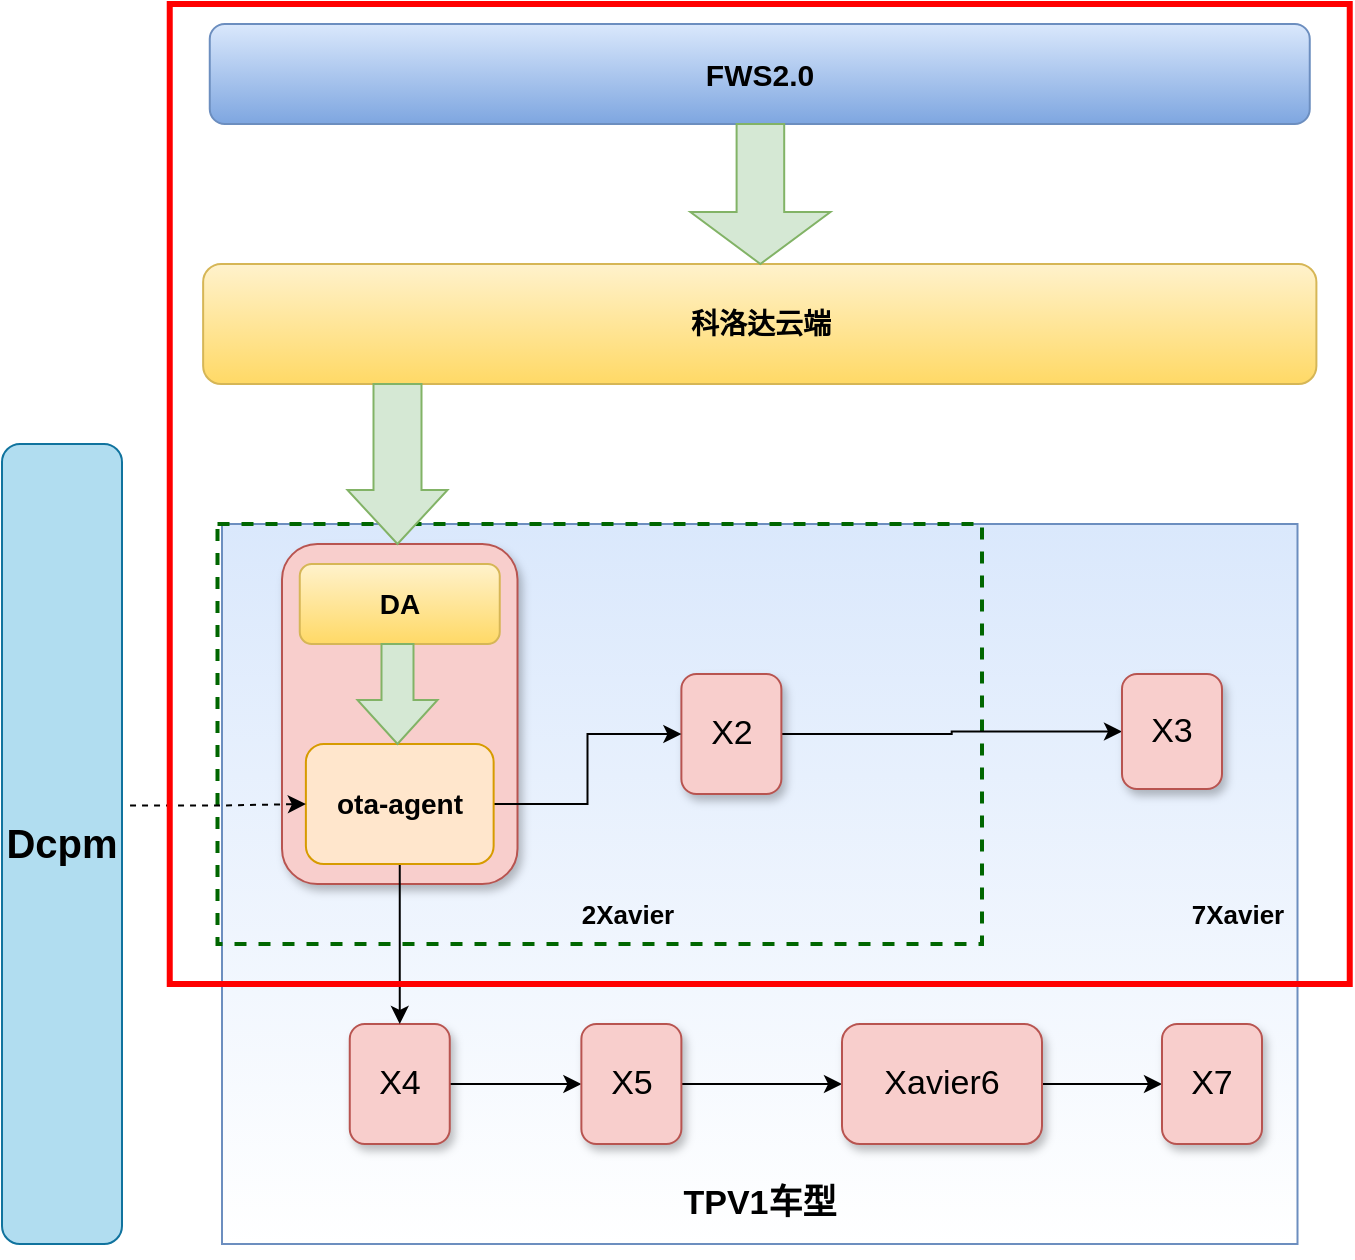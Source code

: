 <mxfile version="15.7.0" type="github"><diagram id="KjNTuxDbVB6_lZQj_ttn" name="第 1 页"><mxGraphModel dx="1355" dy="685" grid="1" gridSize="10" guides="1" tooltips="1" connect="1" arrows="1" fold="1" page="1" pageScale="1" pageWidth="850" pageHeight="1100" math="0" shadow="0"><root><mxCell id="0"/><mxCell id="1" parent="0"/><mxCell id="CU4MT9hoYCYeOgULpqAD-1" value="" style="rounded=0;whiteSpace=wrap;html=1;fillColor=#dae8fc;labelPosition=right;verticalLabelPosition=top;align=left;verticalAlign=bottom;strokeColor=#6c8ebf;gradientColor=#ffffff;gradientDirection=south;" vertex="1" parent="1"><mxGeometry x="150" y="440" width="537.75" height="360" as="geometry"/></mxCell><mxCell id="CU4MT9hoYCYeOgULpqAD-2" value="" style="rounded=0;whiteSpace=wrap;html=1;labelBorderColor=none;dashed=1;fillColor=none;strokeWidth=2;strokeColor=#006600;" vertex="1" parent="1"><mxGeometry x="147.75" y="440" width="382.25" height="210" as="geometry"/></mxCell><mxCell id="CU4MT9hoYCYeOgULpqAD-3" value="&lt;span style=&quot;font-size: 20px&quot;&gt;&lt;b&gt;Dcpm&lt;/b&gt;&lt;/span&gt;" style="rounded=1;whiteSpace=wrap;html=1;shadow=0;fontSize=17;fillColor=#b1ddf0;gradientDirection=south;align=center;verticalAlign=middle;direction=north;strokeColor=#10739e;" vertex="1" parent="1"><mxGeometry x="40" y="400" width="60" height="400" as="geometry"/></mxCell><mxCell id="CU4MT9hoYCYeOgULpqAD-4" value="&lt;font size=&quot;1&quot;&gt;&lt;b style=&quot;font-size: 17px&quot;&gt;TPV1车型&lt;/b&gt;&lt;/font&gt;" style="text;html=1;strokeColor=none;fillColor=none;align=center;verticalAlign=middle;whiteSpace=wrap;rounded=0;shadow=1;" vertex="1" parent="1"><mxGeometry x="338.87" y="760" width="160" height="40" as="geometry"/></mxCell><mxCell id="CU4MT9hoYCYeOgULpqAD-7" value="" style="rounded=1;whiteSpace=wrap;html=1;shadow=1;fontSize=17;fillColor=#f8cecc;gradientDirection=south;align=center;verticalAlign=middle;strokeColor=#b85450;glass=0;sketch=0;" vertex="1" parent="1"><mxGeometry x="180" y="450" width="117.75" height="170" as="geometry"/></mxCell><mxCell id="CU4MT9hoYCYeOgULpqAD-8" style="edgeStyle=orthogonalEdgeStyle;rounded=0;orthogonalLoop=1;jettySize=auto;html=1;fontSize=13;" edge="1" parent="1" source="CU4MT9hoYCYeOgULpqAD-9" target="CU4MT9hoYCYeOgULpqAD-11"><mxGeometry relative="1" as="geometry"/></mxCell><mxCell id="CU4MT9hoYCYeOgULpqAD-9" value="X4" style="rounded=1;whiteSpace=wrap;html=1;shadow=1;fontSize=17;fillColor=#f8cecc;gradientDirection=south;align=center;verticalAlign=middle;strokeColor=#b85450;glass=0;sketch=0;" vertex="1" parent="1"><mxGeometry x="213.88" y="690" width="50" height="60" as="geometry"/></mxCell><mxCell id="CU4MT9hoYCYeOgULpqAD-10" style="edgeStyle=orthogonalEdgeStyle;rounded=0;orthogonalLoop=1;jettySize=auto;html=1;fontSize=13;" edge="1" parent="1" source="CU4MT9hoYCYeOgULpqAD-11" target="CU4MT9hoYCYeOgULpqAD-16"><mxGeometry relative="1" as="geometry"/></mxCell><mxCell id="CU4MT9hoYCYeOgULpqAD-11" value="X5" style="rounded=1;whiteSpace=wrap;html=1;shadow=1;fontSize=17;fillColor=#f8cecc;gradientDirection=south;align=center;verticalAlign=middle;strokeColor=#b85450;glass=0;sketch=0;" vertex="1" parent="1"><mxGeometry x="329.69" y="690" width="50" height="60" as="geometry"/></mxCell><mxCell id="CU4MT9hoYCYeOgULpqAD-12" style="edgeStyle=orthogonalEdgeStyle;rounded=0;orthogonalLoop=1;jettySize=auto;html=1;fontSize=13;" edge="1" parent="1" source="CU4MT9hoYCYeOgULpqAD-13" target="CU4MT9hoYCYeOgULpqAD-14"><mxGeometry relative="1" as="geometry"/></mxCell><mxCell id="CU4MT9hoYCYeOgULpqAD-13" value="X2" style="rounded=1;whiteSpace=wrap;html=1;shadow=1;fontSize=17;fillColor=#f8cecc;gradientDirection=south;align=center;verticalAlign=middle;strokeColor=#b85450;glass=0;sketch=0;" vertex="1" parent="1"><mxGeometry x="379.69" y="515" width="50" height="60" as="geometry"/></mxCell><mxCell id="CU4MT9hoYCYeOgULpqAD-14" value="X3" style="rounded=1;whiteSpace=wrap;html=1;shadow=1;fontSize=17;fillColor=#f8cecc;gradientDirection=south;align=center;verticalAlign=middle;strokeColor=#b85450;glass=0;sketch=0;" vertex="1" parent="1"><mxGeometry x="600" y="515" width="50" height="57.5" as="geometry"/></mxCell><mxCell id="CU4MT9hoYCYeOgULpqAD-15" style="edgeStyle=orthogonalEdgeStyle;rounded=0;orthogonalLoop=1;jettySize=auto;html=1;fontSize=13;" edge="1" parent="1" source="CU4MT9hoYCYeOgULpqAD-16" target="CU4MT9hoYCYeOgULpqAD-17"><mxGeometry relative="1" as="geometry"/></mxCell><mxCell id="CU4MT9hoYCYeOgULpqAD-16" value="Xavier6" style="rounded=1;whiteSpace=wrap;html=1;shadow=1;fontSize=17;fillColor=#f8cecc;gradientDirection=south;align=center;verticalAlign=middle;strokeColor=#b85450;glass=0;sketch=0;" vertex="1" parent="1"><mxGeometry x="460" y="690" width="100" height="60" as="geometry"/></mxCell><mxCell id="CU4MT9hoYCYeOgULpqAD-17" value="X7" style="rounded=1;whiteSpace=wrap;html=1;shadow=1;fontSize=17;fillColor=#f8cecc;gradientDirection=south;align=center;verticalAlign=middle;strokeColor=#b85450;glass=0;sketch=0;" vertex="1" parent="1"><mxGeometry x="620" y="690" width="50" height="60" as="geometry"/></mxCell><mxCell id="CU4MT9hoYCYeOgULpqAD-18" value="2Xavier" style="text;html=1;strokeColor=none;fillColor=none;align=center;verticalAlign=middle;whiteSpace=wrap;rounded=0;dashed=1;labelBorderColor=none;fontStyle=1;fontSize=13;" vertex="1" parent="1"><mxGeometry x="322.75" y="620" width="60" height="30" as="geometry"/></mxCell><mxCell id="CU4MT9hoYCYeOgULpqAD-19" value="7Xavier" style="text;html=1;strokeColor=none;fillColor=none;align=center;verticalAlign=middle;whiteSpace=wrap;rounded=0;dashed=1;labelBorderColor=none;fontStyle=1;fontSize=13;" vertex="1" parent="1"><mxGeometry x="627.75" y="620" width="60" height="30" as="geometry"/></mxCell><mxCell id="CU4MT9hoYCYeOgULpqAD-21" value="&lt;b&gt;&lt;font style=&quot;font-size: 14px&quot;&gt;科洛达云端&lt;/font&gt;&lt;/b&gt;" style="rounded=1;whiteSpace=wrap;html=1;fillColor=#fff2cc;strokeColor=#d6b656;gradientColor=#ffd966;" vertex="1" parent="1"><mxGeometry x="140.57" y="310" width="556.63" height="60" as="geometry"/></mxCell><mxCell id="CU4MT9hoYCYeOgULpqAD-22" value="&lt;b&gt;&lt;font style=&quot;font-size: 14px&quot;&gt;DA&lt;/font&gt;&lt;/b&gt;" style="rounded=1;whiteSpace=wrap;html=1;fillColor=#fff2cc;gradientColor=#ffd966;strokeColor=#d6b656;" vertex="1" parent="1"><mxGeometry x="188.88" y="460" width="100" height="40" as="geometry"/></mxCell><mxCell id="CU4MT9hoYCYeOgULpqAD-23" value="" style="html=1;shadow=0;dashed=0;align=center;verticalAlign=middle;shape=mxgraph.arrows2.arrow;dy=0.52;dx=27;direction=south;notch=0;fontSize=17;fillColor=#d5e8d4;gradientDirection=south;strokeColor=#82b366;" vertex="1" parent="1"><mxGeometry x="212.75" y="370" width="50" height="80" as="geometry"/></mxCell><mxCell id="CU4MT9hoYCYeOgULpqAD-24" value="&lt;b&gt;&lt;font style=&quot;font-size: 15px&quot;&gt;FWS2.0&lt;/font&gt;&lt;/b&gt;" style="rounded=1;whiteSpace=wrap;html=1;fontSize=14;fillColor=#dae8fc;gradientColor=#7ea6e0;strokeColor=#6c8ebf;" vertex="1" parent="1"><mxGeometry x="143.88" y="190" width="550" height="50" as="geometry"/></mxCell><mxCell id="CU4MT9hoYCYeOgULpqAD-25" value="" style="html=1;shadow=0;dashed=0;align=center;verticalAlign=middle;shape=mxgraph.arrows2.arrow;dy=0.66;dx=26;direction=south;notch=0;fontSize=15;fillColor=#d5e8d4;strokeColor=#82b366;" vertex="1" parent="1"><mxGeometry x="384.2" y="240" width="70" height="70" as="geometry"/></mxCell><mxCell id="CU4MT9hoYCYeOgULpqAD-30" style="edgeStyle=orthogonalEdgeStyle;rounded=0;orthogonalLoop=1;jettySize=auto;html=1;exitX=0.5;exitY=1;exitDx=0;exitDy=0;fontSize=14;" edge="1" parent="1" source="CU4MT9hoYCYeOgULpqAD-28" target="CU4MT9hoYCYeOgULpqAD-9"><mxGeometry relative="1" as="geometry"/></mxCell><mxCell id="CU4MT9hoYCYeOgULpqAD-31" style="edgeStyle=orthogonalEdgeStyle;rounded=0;orthogonalLoop=1;jettySize=auto;html=1;exitX=1;exitY=0.5;exitDx=0;exitDy=0;fontSize=14;" edge="1" parent="1" source="CU4MT9hoYCYeOgULpqAD-28" target="CU4MT9hoYCYeOgULpqAD-13"><mxGeometry relative="1" as="geometry"/></mxCell><mxCell id="CU4MT9hoYCYeOgULpqAD-28" value="&lt;b&gt;&lt;font style=&quot;font-size: 14px&quot;&gt;ota-agent&lt;/font&gt;&lt;/b&gt;" style="rounded=1;whiteSpace=wrap;html=1;fillColor=#ffe6cc;strokeColor=#d79b00;" vertex="1" parent="1"><mxGeometry x="191.94" y="550" width="93.88" height="60" as="geometry"/></mxCell><mxCell id="CU4MT9hoYCYeOgULpqAD-32" value="" style="html=1;shadow=0;dashed=0;align=center;verticalAlign=middle;shape=mxgraph.arrows2.arrow;dy=0.6;dx=22;direction=south;notch=0;fontSize=14;fillColor=#d5e8d4;strokeColor=#82b366;" vertex="1" parent="1"><mxGeometry x="217.75" y="500" width="40" height="50" as="geometry"/></mxCell><mxCell id="CU4MT9hoYCYeOgULpqAD-35" style="edgeStyle=orthogonalEdgeStyle;rounded=0;orthogonalLoop=1;jettySize=auto;html=1;dashed=1;fontSize=14;exitX=0.548;exitY=1.067;exitDx=0;exitDy=0;exitPerimeter=0;" edge="1" parent="1" source="CU4MT9hoYCYeOgULpqAD-3" target="CU4MT9hoYCYeOgULpqAD-28"><mxGeometry relative="1" as="geometry"/></mxCell><mxCell id="CU4MT9hoYCYeOgULpqAD-36" value="" style="rounded=0;whiteSpace=wrap;html=1;fontSize=14;gradientColor=none;fillColor=none;strokeColor=#FF0000;strokeWidth=3;" vertex="1" parent="1"><mxGeometry x="123.87" y="180" width="590" height="490" as="geometry"/></mxCell></root></mxGraphModel></diagram></mxfile>